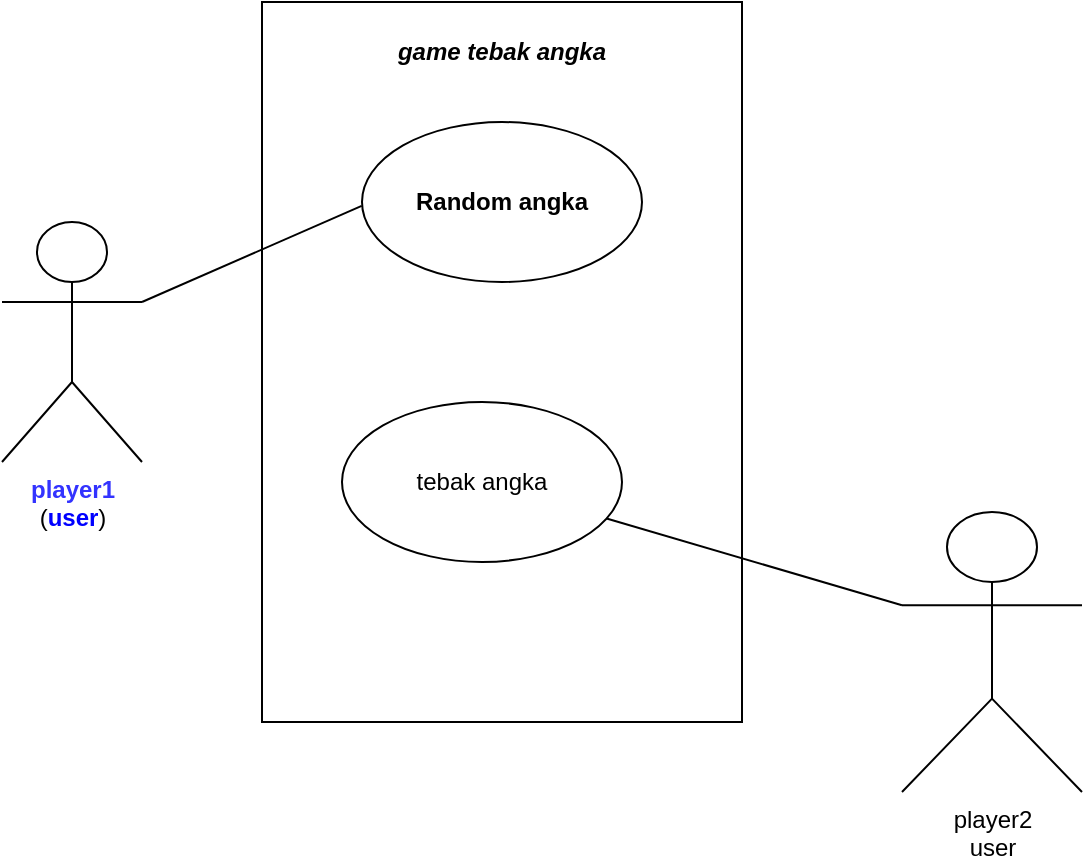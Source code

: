 <mxfile version="21.6.8" type="github">
  <diagram name="Page-1" id="sSQCbi4duUTKgkkGbgs3">
    <mxGraphModel dx="880" dy="446" grid="1" gridSize="20" guides="1" tooltips="1" connect="1" arrows="1" fold="1" page="1" pageScale="1" pageWidth="850" pageHeight="1100" math="0" shadow="0">
      <root>
        <mxCell id="0" />
        <mxCell id="1" parent="0" />
        <mxCell id="te1a1-haSNDrP9BfwwIy-12" value="&lt;b&gt;&lt;font color=&quot;#3333ff&quot;&gt;player1&lt;br&gt;&lt;/font&gt;&lt;/b&gt;(&lt;font color=&quot;#0000ff&quot;&gt;&lt;b&gt;user&lt;/b&gt;&lt;/font&gt;)" style="shape=umlActor;verticalLabelPosition=bottom;verticalAlign=top;html=1;outlineConnect=0;" vertex="1" parent="1">
          <mxGeometry x="30" y="280" width="70" height="120" as="geometry" />
        </mxCell>
        <mxCell id="te1a1-haSNDrP9BfwwIy-20" value="" style="rounded=0;whiteSpace=wrap;html=1;fontStyle=3" vertex="1" parent="1">
          <mxGeometry x="160" y="170" width="240" height="360" as="geometry" />
        </mxCell>
        <mxCell id="te1a1-haSNDrP9BfwwIy-22" value="" style="ellipse;whiteSpace=wrap;html=1;" vertex="1" parent="1">
          <mxGeometry x="210" y="230" width="140" height="80" as="geometry" />
        </mxCell>
        <mxCell id="te1a1-haSNDrP9BfwwIy-25" value="" style="endArrow=none;html=1;rounded=0;" edge="1" parent="1">
          <mxGeometry width="50" height="50" relative="1" as="geometry">
            <mxPoint x="100" y="320" as="sourcePoint" />
            <mxPoint x="209.837" y="271.946" as="targetPoint" />
            <Array as="points">
              <mxPoint x="100" y="320" />
            </Array>
          </mxGeometry>
        </mxCell>
        <mxCell id="te1a1-haSNDrP9BfwwIy-26" value="" style="ellipse;whiteSpace=wrap;html=1;" vertex="1" parent="1">
          <mxGeometry x="200" y="370" width="140" height="80" as="geometry" />
        </mxCell>
        <mxCell id="te1a1-haSNDrP9BfwwIy-27" value="player2&lt;br&gt;user" style="shape=umlActor;verticalLabelPosition=bottom;verticalAlign=top;html=1;outlineConnect=0;" vertex="1" parent="1">
          <mxGeometry x="480" y="425" width="90" height="140" as="geometry" />
        </mxCell>
        <mxCell id="te1a1-haSNDrP9BfwwIy-36" value="" style="endArrow=none;html=1;rounded=0;entryX=0;entryY=0.333;entryDx=0;entryDy=0;entryPerimeter=0;" edge="1" parent="1" source="te1a1-haSNDrP9BfwwIy-26" target="te1a1-haSNDrP9BfwwIy-27">
          <mxGeometry width="50" height="50" relative="1" as="geometry">
            <mxPoint x="400" y="390" as="sourcePoint" />
            <mxPoint x="500" y="430" as="targetPoint" />
          </mxGeometry>
        </mxCell>
        <mxCell id="te1a1-haSNDrP9BfwwIy-43" value="&lt;i&gt;&lt;span&gt;game tebak angka&lt;/span&gt;&lt;/i&gt;" style="text;html=1;strokeColor=none;fillColor=none;align=center;verticalAlign=middle;whiteSpace=wrap;rounded=0;fontStyle=1" vertex="1" parent="1">
          <mxGeometry x="210" y="180" width="140" height="30" as="geometry" />
        </mxCell>
        <mxCell id="te1a1-haSNDrP9BfwwIy-44" value="Random angka" style="text;html=1;strokeColor=none;fillColor=none;align=center;verticalAlign=middle;whiteSpace=wrap;rounded=0;fontStyle=1" vertex="1" parent="1">
          <mxGeometry x="220" y="255" width="120" height="30" as="geometry" />
        </mxCell>
        <mxCell id="te1a1-haSNDrP9BfwwIy-46" value="tebak angka" style="text;html=1;strokeColor=none;fillColor=none;align=center;verticalAlign=middle;whiteSpace=wrap;rounded=0;" vertex="1" parent="1">
          <mxGeometry x="220" y="395" width="100" height="30" as="geometry" />
        </mxCell>
      </root>
    </mxGraphModel>
  </diagram>
</mxfile>
